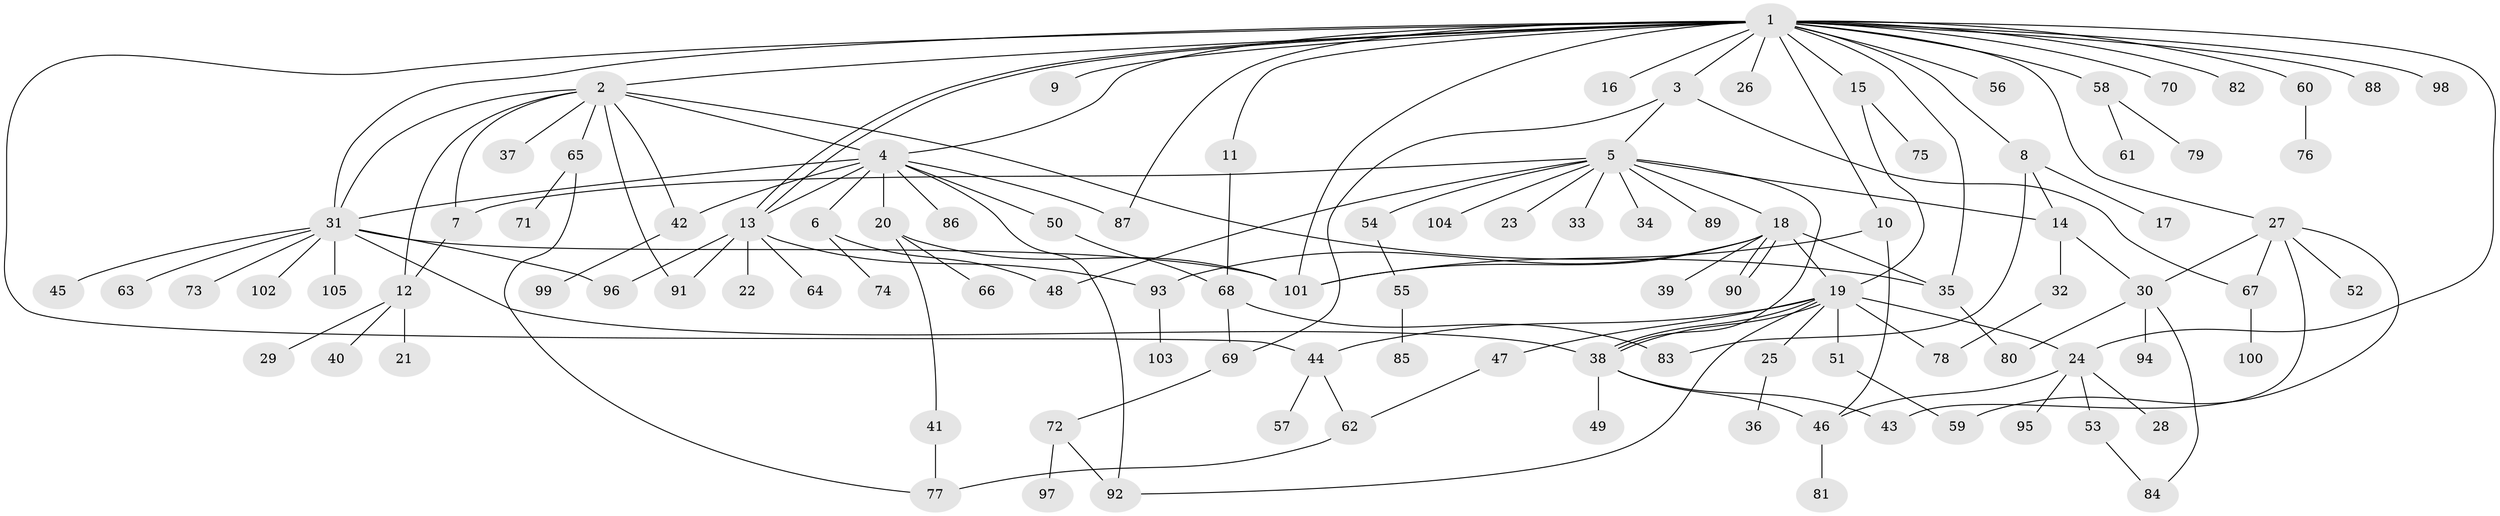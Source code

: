 // coarse degree distribution, {1: 0.6984126984126984, 5: 0.031746031746031744, 2: 0.12698412698412698, 3: 0.047619047619047616, 14: 0.015873015873015872, 15: 0.015873015873015872, 8: 0.015873015873015872, 10: 0.015873015873015872, 24: 0.015873015873015872, 4: 0.015873015873015872}
// Generated by graph-tools (version 1.1) at 2025/50/03/04/25 21:50:57]
// undirected, 105 vertices, 148 edges
graph export_dot {
graph [start="1"]
  node [color=gray90,style=filled];
  1;
  2;
  3;
  4;
  5;
  6;
  7;
  8;
  9;
  10;
  11;
  12;
  13;
  14;
  15;
  16;
  17;
  18;
  19;
  20;
  21;
  22;
  23;
  24;
  25;
  26;
  27;
  28;
  29;
  30;
  31;
  32;
  33;
  34;
  35;
  36;
  37;
  38;
  39;
  40;
  41;
  42;
  43;
  44;
  45;
  46;
  47;
  48;
  49;
  50;
  51;
  52;
  53;
  54;
  55;
  56;
  57;
  58;
  59;
  60;
  61;
  62;
  63;
  64;
  65;
  66;
  67;
  68;
  69;
  70;
  71;
  72;
  73;
  74;
  75;
  76;
  77;
  78;
  79;
  80;
  81;
  82;
  83;
  84;
  85;
  86;
  87;
  88;
  89;
  90;
  91;
  92;
  93;
  94;
  95;
  96;
  97;
  98;
  99;
  100;
  101;
  102;
  103;
  104;
  105;
  1 -- 2;
  1 -- 3;
  1 -- 4;
  1 -- 8;
  1 -- 9;
  1 -- 10;
  1 -- 11;
  1 -- 13;
  1 -- 13;
  1 -- 15;
  1 -- 16;
  1 -- 24;
  1 -- 26;
  1 -- 27;
  1 -- 31;
  1 -- 35;
  1 -- 44;
  1 -- 56;
  1 -- 58;
  1 -- 60;
  1 -- 70;
  1 -- 82;
  1 -- 87;
  1 -- 88;
  1 -- 98;
  1 -- 101;
  2 -- 4;
  2 -- 7;
  2 -- 12;
  2 -- 31;
  2 -- 35;
  2 -- 37;
  2 -- 42;
  2 -- 65;
  2 -- 91;
  3 -- 5;
  3 -- 67;
  3 -- 69;
  4 -- 6;
  4 -- 13;
  4 -- 20;
  4 -- 31;
  4 -- 42;
  4 -- 50;
  4 -- 86;
  4 -- 87;
  4 -- 92;
  5 -- 7;
  5 -- 14;
  5 -- 18;
  5 -- 23;
  5 -- 33;
  5 -- 34;
  5 -- 38;
  5 -- 48;
  5 -- 54;
  5 -- 89;
  5 -- 104;
  6 -- 48;
  6 -- 74;
  7 -- 12;
  8 -- 14;
  8 -- 17;
  8 -- 83;
  10 -- 46;
  10 -- 101;
  11 -- 68;
  12 -- 21;
  12 -- 29;
  12 -- 40;
  13 -- 22;
  13 -- 64;
  13 -- 91;
  13 -- 93;
  13 -- 96;
  14 -- 30;
  14 -- 32;
  15 -- 19;
  15 -- 75;
  18 -- 19;
  18 -- 35;
  18 -- 39;
  18 -- 90;
  18 -- 90;
  18 -- 93;
  18 -- 101;
  19 -- 24;
  19 -- 25;
  19 -- 38;
  19 -- 38;
  19 -- 44;
  19 -- 47;
  19 -- 51;
  19 -- 78;
  19 -- 92;
  20 -- 41;
  20 -- 66;
  20 -- 101;
  24 -- 28;
  24 -- 46;
  24 -- 53;
  24 -- 95;
  25 -- 36;
  27 -- 30;
  27 -- 43;
  27 -- 52;
  27 -- 59;
  27 -- 67;
  30 -- 80;
  30 -- 84;
  30 -- 94;
  31 -- 38;
  31 -- 45;
  31 -- 63;
  31 -- 73;
  31 -- 96;
  31 -- 101;
  31 -- 102;
  31 -- 105;
  32 -- 78;
  35 -- 80;
  38 -- 43;
  38 -- 46;
  38 -- 49;
  41 -- 77;
  42 -- 99;
  44 -- 57;
  44 -- 62;
  46 -- 81;
  47 -- 62;
  50 -- 68;
  51 -- 59;
  53 -- 84;
  54 -- 55;
  55 -- 85;
  58 -- 61;
  58 -- 79;
  60 -- 76;
  62 -- 77;
  65 -- 71;
  65 -- 77;
  67 -- 100;
  68 -- 69;
  68 -- 83;
  69 -- 72;
  72 -- 92;
  72 -- 97;
  93 -- 103;
}
